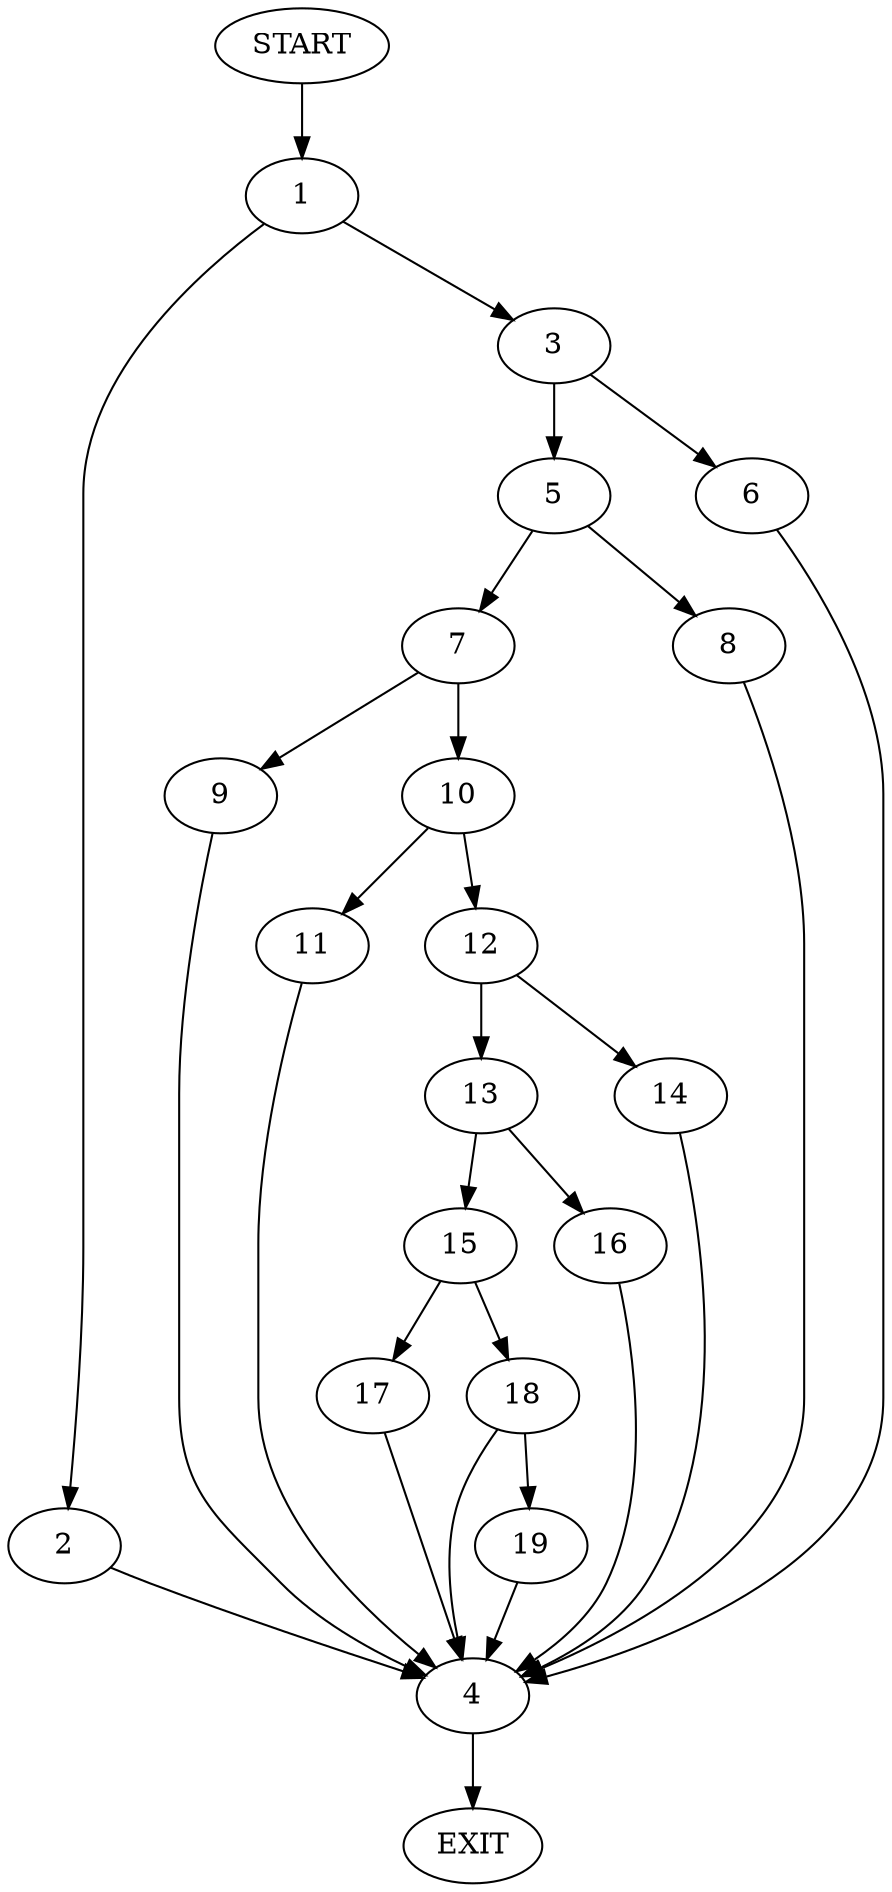 digraph {
0 [label="START"]
20 [label="EXIT"]
0 -> 1
1 -> 2
1 -> 3
2 -> 4
3 -> 5
3 -> 6
4 -> 20
5 -> 7
5 -> 8
6 -> 4
7 -> 9
7 -> 10
8 -> 4
10 -> 11
10 -> 12
9 -> 4
11 -> 4
12 -> 13
12 -> 14
13 -> 15
13 -> 16
14 -> 4
15 -> 17
15 -> 18
16 -> 4
17 -> 4
18 -> 19
18 -> 4
19 -> 4
}
